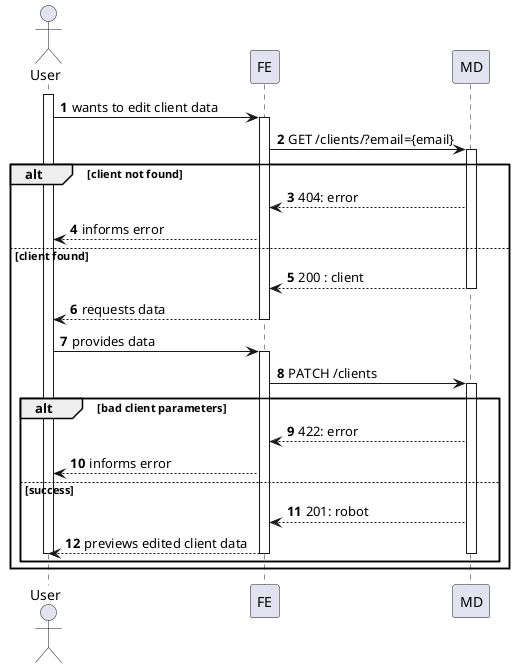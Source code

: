 @startuml

autonumber

actor "User" as usr

participant "FE" as ui

participant "MD" as md

activate usr
usr -> ui : wants to edit client data
    activate ui
        ui -> md : GET /clients/?email={email}
        activate md
alt client not found
            md --> ui : 404: error
            ui --> usr : informs error
else client found
            md --> ui : 200 : client
        deactivate md
        ui --> usr : requests data
    deactivate ui

    usr -> ui : provides data
    activate ui
        ui -> md : PATCH /clients
        activate md
alt bad client parameters
            md --> ui : 422: error
            ui --> usr : informs error
else success
            md --> ui : 201: robot
            ui --> usr : previews edited client data
        deactivate md

    deactivate ui
deactivate usr
end
end

@enduml
